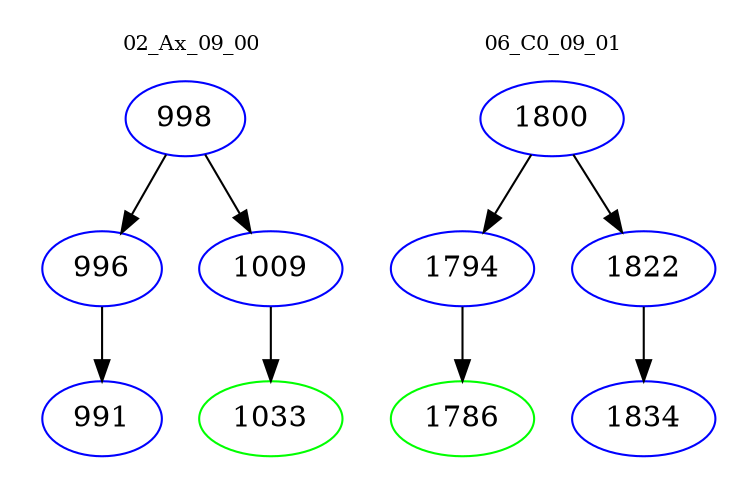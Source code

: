 digraph{
subgraph cluster_0 {
color = white
label = "02_Ax_09_00";
fontsize=10;
T0_998 [label="998", color="blue"]
T0_998 -> T0_996 [color="black"]
T0_996 [label="996", color="blue"]
T0_996 -> T0_991 [color="black"]
T0_991 [label="991", color="blue"]
T0_998 -> T0_1009 [color="black"]
T0_1009 [label="1009", color="blue"]
T0_1009 -> T0_1033 [color="black"]
T0_1033 [label="1033", color="green"]
}
subgraph cluster_1 {
color = white
label = "06_C0_09_01";
fontsize=10;
T1_1800 [label="1800", color="blue"]
T1_1800 -> T1_1794 [color="black"]
T1_1794 [label="1794", color="blue"]
T1_1794 -> T1_1786 [color="black"]
T1_1786 [label="1786", color="green"]
T1_1800 -> T1_1822 [color="black"]
T1_1822 [label="1822", color="blue"]
T1_1822 -> T1_1834 [color="black"]
T1_1834 [label="1834", color="blue"]
}
}
